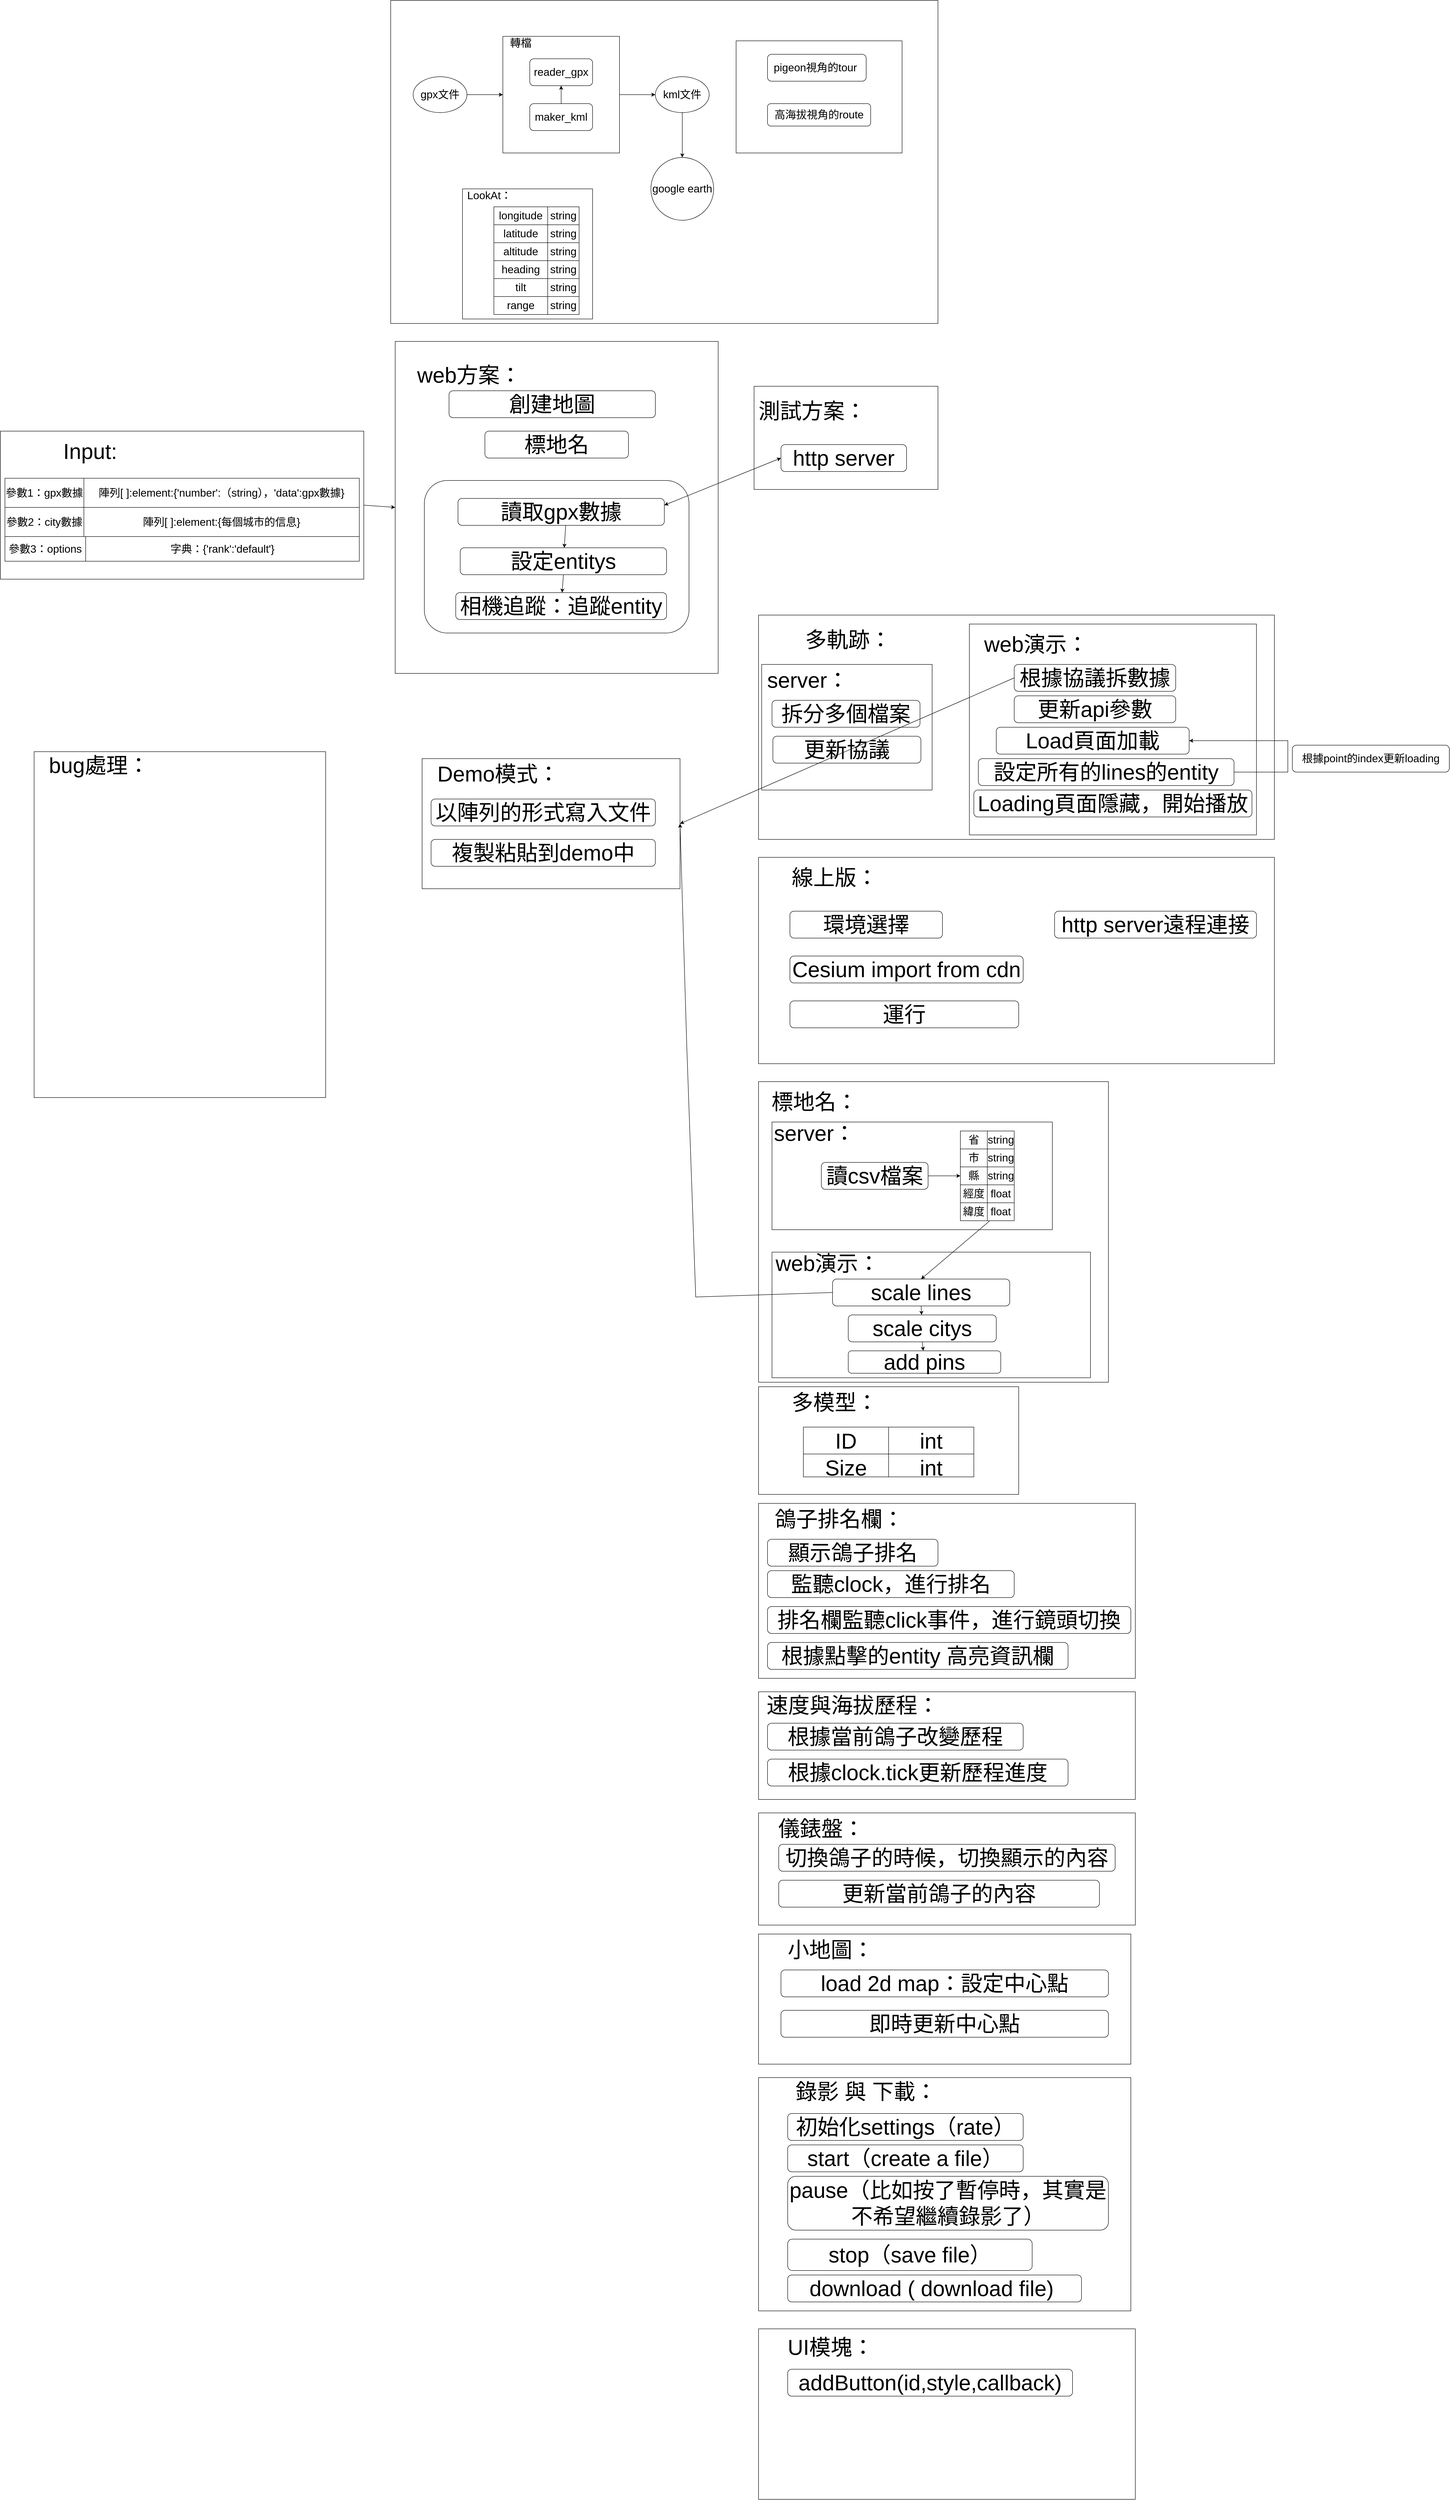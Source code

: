 <mxfile version="17.5.0" type="github">
  <diagram id="5e5Dk54hfpTxT54ZvgJR" name="Page-1">
    <mxGraphModel dx="3372" dy="784" grid="1" gridSize="10" guides="1" tooltips="1" connect="1" arrows="1" fold="1" page="1" pageScale="1" pageWidth="827" pageHeight="1169" math="0" shadow="0">
      <root>
        <mxCell id="0" />
        <mxCell id="1" parent="0" />
        <mxCell id="5kwSSXGkKQ55umxWisl1-4" value="" style="rounded=0;whiteSpace=wrap;html=1;fontSize=24;" parent="1" vertex="1">
          <mxGeometry x="820" y="2440" width="780" height="670" as="geometry" />
        </mxCell>
        <mxCell id="5kwSSXGkKQ55umxWisl1-30" value="" style="rounded=0;whiteSpace=wrap;html=1;fontSize=24;" parent="1" vertex="1">
          <mxGeometry x="850" y="2820" width="710" height="280" as="geometry" />
        </mxCell>
        <mxCell id="5kwSSXGkKQ55umxWisl1-29" value="" style="rounded=0;whiteSpace=wrap;html=1;fontSize=24;" parent="1" vertex="1">
          <mxGeometry x="850" y="2530" width="625" height="240" as="geometry" />
        </mxCell>
        <mxCell id="fZQ2lEONEzAM4XkmZjfn-27" value="" style="rounded=0;whiteSpace=wrap;html=1;fontSize=48;" parent="1" vertex="1">
          <mxGeometry x="820" y="1400" width="1150" height="500" as="geometry" />
        </mxCell>
        <mxCell id="fZQ2lEONEzAM4XkmZjfn-31" value="" style="rounded=0;whiteSpace=wrap;html=1;fontSize=48;" parent="1" vertex="1">
          <mxGeometry x="827" y="1510" width="380" height="280" as="geometry" />
        </mxCell>
        <mxCell id="fZQ2lEONEzAM4XkmZjfn-21" value="" style="rounded=0;whiteSpace=wrap;html=1;fontSize=48;" parent="1" vertex="1">
          <mxGeometry x="-870" y="990" width="810" height="330" as="geometry" />
        </mxCell>
        <mxCell id="fZQ2lEONEzAM4XkmZjfn-2" value="" style="rounded=0;whiteSpace=wrap;html=1;" parent="1" vertex="1">
          <mxGeometry x="10" y="790" width="720" height="740" as="geometry" />
        </mxCell>
        <mxCell id="fZQ2lEONEzAM4XkmZjfn-14" value="" style="rounded=1;whiteSpace=wrap;html=1;fontSize=48;" parent="1" vertex="1">
          <mxGeometry x="75" y="1100" width="590" height="340" as="geometry" />
        </mxCell>
        <mxCell id="fZQ2lEONEzAM4XkmZjfn-1" value="" style="rounded=0;whiteSpace=wrap;html=1;" parent="1" vertex="1">
          <mxGeometry y="30" width="1220" height="720" as="geometry" />
        </mxCell>
        <mxCell id="ZuTiCQ5FA80Gp5bhVFO8-31" value="" style="whiteSpace=wrap;html=1;aspect=fixed;fontSize=24;" parent="1" vertex="1">
          <mxGeometry x="160" y="450" width="290" height="290" as="geometry" />
        </mxCell>
        <mxCell id="ZuTiCQ5FA80Gp5bhVFO8-1" value="&lt;font style=&quot;font-size: 24px&quot;&gt;gpx文件&lt;/font&gt;" style="ellipse;whiteSpace=wrap;html=1;" parent="1" vertex="1">
          <mxGeometry x="50" y="200" width="120" height="80" as="geometry" />
        </mxCell>
        <mxCell id="ZuTiCQ5FA80Gp5bhVFO8-2" value="" style="rounded=0;whiteSpace=wrap;html=1;fontSize=24;" parent="1" vertex="1">
          <mxGeometry x="250" y="110" width="260" height="260" as="geometry" />
        </mxCell>
        <mxCell id="ZuTiCQ5FA80Gp5bhVFO8-3" value="" style="endArrow=classic;html=1;rounded=0;fontSize=24;exitX=1;exitY=0.5;exitDx=0;exitDy=0;entryX=0;entryY=0.5;entryDx=0;entryDy=0;" parent="1" source="ZuTiCQ5FA80Gp5bhVFO8-1" target="ZuTiCQ5FA80Gp5bhVFO8-2" edge="1">
          <mxGeometry width="50" height="50" relative="1" as="geometry">
            <mxPoint x="390" y="360" as="sourcePoint" />
            <mxPoint x="440" y="310" as="targetPoint" />
          </mxGeometry>
        </mxCell>
        <mxCell id="ZuTiCQ5FA80Gp5bhVFO8-4" value="kml文件" style="ellipse;whiteSpace=wrap;html=1;fontSize=24;" parent="1" vertex="1">
          <mxGeometry x="590" y="200" width="120" height="80" as="geometry" />
        </mxCell>
        <mxCell id="ZuTiCQ5FA80Gp5bhVFO8-5" value="" style="endArrow=classic;html=1;rounded=0;fontSize=24;exitX=1;exitY=0.5;exitDx=0;exitDy=0;entryX=0;entryY=0.5;entryDx=0;entryDy=0;" parent="1" source="ZuTiCQ5FA80Gp5bhVFO8-2" target="ZuTiCQ5FA80Gp5bhVFO8-4" edge="1">
          <mxGeometry width="50" height="50" relative="1" as="geometry">
            <mxPoint x="390" y="390" as="sourcePoint" />
            <mxPoint x="440" y="340" as="targetPoint" />
          </mxGeometry>
        </mxCell>
        <mxCell id="ZuTiCQ5FA80Gp5bhVFO8-6" value="google earth" style="ellipse;whiteSpace=wrap;html=1;aspect=fixed;fontSize=24;" parent="1" vertex="1">
          <mxGeometry x="580" y="380" width="140" height="140" as="geometry" />
        </mxCell>
        <mxCell id="ZuTiCQ5FA80Gp5bhVFO8-7" value="" style="endArrow=classic;html=1;rounded=0;fontSize=24;exitX=0.5;exitY=1;exitDx=0;exitDy=0;" parent="1" source="ZuTiCQ5FA80Gp5bhVFO8-4" target="ZuTiCQ5FA80Gp5bhVFO8-6" edge="1">
          <mxGeometry width="50" height="50" relative="1" as="geometry">
            <mxPoint x="390" y="430" as="sourcePoint" />
            <mxPoint x="440" y="380" as="targetPoint" />
          </mxGeometry>
        </mxCell>
        <mxCell id="ZuTiCQ5FA80Gp5bhVFO8-8" value="轉檔" style="text;html=1;strokeColor=none;fillColor=none;align=center;verticalAlign=middle;whiteSpace=wrap;rounded=0;fontSize=24;" parent="1" vertex="1">
          <mxGeometry x="260" y="110" width="60" height="30" as="geometry" />
        </mxCell>
        <mxCell id="ZuTiCQ5FA80Gp5bhVFO8-9" value="reader_gpx" style="rounded=1;whiteSpace=wrap;html=1;fontSize=24;" parent="1" vertex="1">
          <mxGeometry x="310" y="160" width="140" height="60" as="geometry" />
        </mxCell>
        <mxCell id="ZuTiCQ5FA80Gp5bhVFO8-33" value="" style="edgeStyle=orthogonalEdgeStyle;rounded=0;orthogonalLoop=1;jettySize=auto;html=1;fontSize=24;" parent="1" source="ZuTiCQ5FA80Gp5bhVFO8-10" target="ZuTiCQ5FA80Gp5bhVFO8-9" edge="1">
          <mxGeometry relative="1" as="geometry" />
        </mxCell>
        <mxCell id="ZuTiCQ5FA80Gp5bhVFO8-10" value="maker_kml" style="rounded=1;whiteSpace=wrap;html=1;fontSize=24;" parent="1" vertex="1">
          <mxGeometry x="310" y="260" width="140" height="60" as="geometry" />
        </mxCell>
        <mxCell id="ZuTiCQ5FA80Gp5bhVFO8-11" value="" style="shape=table;startSize=0;container=1;collapsible=0;childLayout=tableLayout;fontSize=24;" parent="1" vertex="1">
          <mxGeometry x="230" y="490" width="190" height="240" as="geometry" />
        </mxCell>
        <mxCell id="ZuTiCQ5FA80Gp5bhVFO8-12" value="" style="shape=tableRow;horizontal=0;startSize=0;swimlaneHead=0;swimlaneBody=0;top=0;left=0;bottom=0;right=0;collapsible=0;dropTarget=0;fillColor=none;points=[[0,0.5],[1,0.5]];portConstraint=eastwest;fontSize=24;" parent="ZuTiCQ5FA80Gp5bhVFO8-11" vertex="1">
          <mxGeometry width="190" height="40" as="geometry" />
        </mxCell>
        <mxCell id="ZuTiCQ5FA80Gp5bhVFO8-13" value="longitude" style="shape=partialRectangle;html=1;whiteSpace=wrap;connectable=0;overflow=hidden;fillColor=none;top=0;left=0;bottom=0;right=0;pointerEvents=1;fontSize=24;" parent="ZuTiCQ5FA80Gp5bhVFO8-12" vertex="1">
          <mxGeometry width="120" height="40" as="geometry">
            <mxRectangle width="120" height="40" as="alternateBounds" />
          </mxGeometry>
        </mxCell>
        <mxCell id="ZuTiCQ5FA80Gp5bhVFO8-14" value="string" style="shape=partialRectangle;html=1;whiteSpace=wrap;connectable=0;overflow=hidden;fillColor=none;top=0;left=0;bottom=0;right=0;pointerEvents=1;fontSize=24;" parent="ZuTiCQ5FA80Gp5bhVFO8-12" vertex="1">
          <mxGeometry x="120" width="70" height="40" as="geometry">
            <mxRectangle width="70" height="40" as="alternateBounds" />
          </mxGeometry>
        </mxCell>
        <mxCell id="ZuTiCQ5FA80Gp5bhVFO8-15" value="" style="shape=tableRow;horizontal=0;startSize=0;swimlaneHead=0;swimlaneBody=0;top=0;left=0;bottom=0;right=0;collapsible=0;dropTarget=0;fillColor=none;points=[[0,0.5],[1,0.5]];portConstraint=eastwest;fontSize=24;" parent="ZuTiCQ5FA80Gp5bhVFO8-11" vertex="1">
          <mxGeometry y="40" width="190" height="40" as="geometry" />
        </mxCell>
        <mxCell id="ZuTiCQ5FA80Gp5bhVFO8-16" value="latitude" style="shape=partialRectangle;html=1;whiteSpace=wrap;connectable=0;overflow=hidden;fillColor=none;top=0;left=0;bottom=0;right=0;pointerEvents=1;fontSize=24;" parent="ZuTiCQ5FA80Gp5bhVFO8-15" vertex="1">
          <mxGeometry width="120" height="40" as="geometry">
            <mxRectangle width="120" height="40" as="alternateBounds" />
          </mxGeometry>
        </mxCell>
        <mxCell id="ZuTiCQ5FA80Gp5bhVFO8-17" value="string" style="shape=partialRectangle;html=1;whiteSpace=wrap;connectable=0;overflow=hidden;fillColor=none;top=0;left=0;bottom=0;right=0;pointerEvents=1;fontSize=24;" parent="ZuTiCQ5FA80Gp5bhVFO8-15" vertex="1">
          <mxGeometry x="120" width="70" height="40" as="geometry">
            <mxRectangle width="70" height="40" as="alternateBounds" />
          </mxGeometry>
        </mxCell>
        <mxCell id="ZuTiCQ5FA80Gp5bhVFO8-18" value="" style="shape=tableRow;horizontal=0;startSize=0;swimlaneHead=0;swimlaneBody=0;top=0;left=0;bottom=0;right=0;collapsible=0;dropTarget=0;fillColor=none;points=[[0,0.5],[1,0.5]];portConstraint=eastwest;fontSize=24;" parent="ZuTiCQ5FA80Gp5bhVFO8-11" vertex="1">
          <mxGeometry y="80" width="190" height="40" as="geometry" />
        </mxCell>
        <mxCell id="ZuTiCQ5FA80Gp5bhVFO8-19" value="altitude" style="shape=partialRectangle;html=1;whiteSpace=wrap;connectable=0;overflow=hidden;fillColor=none;top=0;left=0;bottom=0;right=0;pointerEvents=1;fontSize=24;" parent="ZuTiCQ5FA80Gp5bhVFO8-18" vertex="1">
          <mxGeometry width="120" height="40" as="geometry">
            <mxRectangle width="120" height="40" as="alternateBounds" />
          </mxGeometry>
        </mxCell>
        <mxCell id="ZuTiCQ5FA80Gp5bhVFO8-20" value="string" style="shape=partialRectangle;html=1;whiteSpace=wrap;connectable=0;overflow=hidden;fillColor=none;top=0;left=0;bottom=0;right=0;pointerEvents=1;fontSize=24;" parent="ZuTiCQ5FA80Gp5bhVFO8-18" vertex="1">
          <mxGeometry x="120" width="70" height="40" as="geometry">
            <mxRectangle width="70" height="40" as="alternateBounds" />
          </mxGeometry>
        </mxCell>
        <mxCell id="ZuTiCQ5FA80Gp5bhVFO8-21" value="" style="shape=tableRow;horizontal=0;startSize=0;swimlaneHead=0;swimlaneBody=0;top=0;left=0;bottom=0;right=0;collapsible=0;dropTarget=0;fillColor=none;points=[[0,0.5],[1,0.5]];portConstraint=eastwest;fontSize=24;" parent="ZuTiCQ5FA80Gp5bhVFO8-11" vertex="1">
          <mxGeometry y="120" width="190" height="40" as="geometry" />
        </mxCell>
        <mxCell id="ZuTiCQ5FA80Gp5bhVFO8-22" value="heading" style="shape=partialRectangle;html=1;whiteSpace=wrap;connectable=0;overflow=hidden;fillColor=none;top=0;left=0;bottom=0;right=0;pointerEvents=1;fontSize=24;" parent="ZuTiCQ5FA80Gp5bhVFO8-21" vertex="1">
          <mxGeometry width="120" height="40" as="geometry">
            <mxRectangle width="120" height="40" as="alternateBounds" />
          </mxGeometry>
        </mxCell>
        <mxCell id="ZuTiCQ5FA80Gp5bhVFO8-23" value="string" style="shape=partialRectangle;html=1;whiteSpace=wrap;connectable=0;overflow=hidden;fillColor=none;top=0;left=0;bottom=0;right=0;pointerEvents=1;fontSize=24;" parent="ZuTiCQ5FA80Gp5bhVFO8-21" vertex="1">
          <mxGeometry x="120" width="70" height="40" as="geometry">
            <mxRectangle width="70" height="40" as="alternateBounds" />
          </mxGeometry>
        </mxCell>
        <mxCell id="ZuTiCQ5FA80Gp5bhVFO8-24" value="" style="shape=tableRow;horizontal=0;startSize=0;swimlaneHead=0;swimlaneBody=0;top=0;left=0;bottom=0;right=0;collapsible=0;dropTarget=0;fillColor=none;points=[[0,0.5],[1,0.5]];portConstraint=eastwest;fontSize=24;" parent="ZuTiCQ5FA80Gp5bhVFO8-11" vertex="1">
          <mxGeometry y="160" width="190" height="40" as="geometry" />
        </mxCell>
        <mxCell id="ZuTiCQ5FA80Gp5bhVFO8-25" value="tilt" style="shape=partialRectangle;html=1;whiteSpace=wrap;connectable=0;overflow=hidden;fillColor=none;top=0;left=0;bottom=0;right=0;pointerEvents=1;fontSize=24;" parent="ZuTiCQ5FA80Gp5bhVFO8-24" vertex="1">
          <mxGeometry width="120" height="40" as="geometry">
            <mxRectangle width="120" height="40" as="alternateBounds" />
          </mxGeometry>
        </mxCell>
        <mxCell id="ZuTiCQ5FA80Gp5bhVFO8-26" value="string" style="shape=partialRectangle;html=1;whiteSpace=wrap;connectable=0;overflow=hidden;fillColor=none;top=0;left=0;bottom=0;right=0;pointerEvents=1;fontSize=24;" parent="ZuTiCQ5FA80Gp5bhVFO8-24" vertex="1">
          <mxGeometry x="120" width="70" height="40" as="geometry">
            <mxRectangle width="70" height="40" as="alternateBounds" />
          </mxGeometry>
        </mxCell>
        <mxCell id="ZuTiCQ5FA80Gp5bhVFO8-27" value="" style="shape=tableRow;horizontal=0;startSize=0;swimlaneHead=0;swimlaneBody=0;top=0;left=0;bottom=0;right=0;collapsible=0;dropTarget=0;fillColor=none;points=[[0,0.5],[1,0.5]];portConstraint=eastwest;fontSize=24;" parent="ZuTiCQ5FA80Gp5bhVFO8-11" vertex="1">
          <mxGeometry y="200" width="190" height="40" as="geometry" />
        </mxCell>
        <mxCell id="ZuTiCQ5FA80Gp5bhVFO8-28" value="range" style="shape=partialRectangle;html=1;whiteSpace=wrap;connectable=0;overflow=hidden;fillColor=none;top=0;left=0;bottom=0;right=0;pointerEvents=1;fontSize=24;" parent="ZuTiCQ5FA80Gp5bhVFO8-27" vertex="1">
          <mxGeometry width="120" height="40" as="geometry">
            <mxRectangle width="120" height="40" as="alternateBounds" />
          </mxGeometry>
        </mxCell>
        <mxCell id="ZuTiCQ5FA80Gp5bhVFO8-29" value="string" style="shape=partialRectangle;html=1;whiteSpace=wrap;connectable=0;overflow=hidden;fillColor=none;top=0;left=0;bottom=0;right=0;pointerEvents=1;fontSize=24;" parent="ZuTiCQ5FA80Gp5bhVFO8-27" vertex="1">
          <mxGeometry x="120" width="70" height="40" as="geometry">
            <mxRectangle width="70" height="40" as="alternateBounds" />
          </mxGeometry>
        </mxCell>
        <mxCell id="ZuTiCQ5FA80Gp5bhVFO8-32" value="LookAt：" style="text;html=1;strokeColor=none;fillColor=none;align=center;verticalAlign=middle;whiteSpace=wrap;rounded=0;fontSize=24;" parent="1" vertex="1">
          <mxGeometry x="190" y="450" width="60" height="30" as="geometry" />
        </mxCell>
        <mxCell id="ZuTiCQ5FA80Gp5bhVFO8-34" value="" style="rounded=0;whiteSpace=wrap;html=1;fontSize=24;" parent="1" vertex="1">
          <mxGeometry x="770" y="120" width="370" height="250" as="geometry" />
        </mxCell>
        <mxCell id="ZuTiCQ5FA80Gp5bhVFO8-35" value="pigeon視角的tour&amp;nbsp;" style="rounded=1;whiteSpace=wrap;html=1;fontSize=24;" parent="1" vertex="1">
          <mxGeometry x="840" y="150" width="220" height="60" as="geometry" />
        </mxCell>
        <mxCell id="ZuTiCQ5FA80Gp5bhVFO8-36" value="高海拔視角的route" style="rounded=1;whiteSpace=wrap;html=1;fontSize=24;" parent="1" vertex="1">
          <mxGeometry x="840" y="260" width="230" height="50" as="geometry" />
        </mxCell>
        <mxCell id="fZQ2lEONEzAM4XkmZjfn-3" value="&lt;font style=&quot;font-size: 48px&quot;&gt;web方案：&lt;br&gt;&lt;/font&gt;" style="text;html=1;strokeColor=none;fillColor=none;align=center;verticalAlign=middle;whiteSpace=wrap;rounded=0;" parent="1" vertex="1">
          <mxGeometry x="50" y="850" width="250" height="30" as="geometry" />
        </mxCell>
        <mxCell id="fZQ2lEONEzAM4XkmZjfn-4" value="創建地圖" style="rounded=1;whiteSpace=wrap;html=1;fontSize=48;" parent="1" vertex="1">
          <mxGeometry x="130" y="900" width="460" height="60" as="geometry" />
        </mxCell>
        <mxCell id="fZQ2lEONEzAM4XkmZjfn-5" value="讀取gpx數據" style="rounded=1;whiteSpace=wrap;html=1;fontSize=48;" parent="1" vertex="1">
          <mxGeometry x="150" y="1140" width="460" height="60" as="geometry" />
        </mxCell>
        <mxCell id="fZQ2lEONEzAM4XkmZjfn-6" value="設定entitys" style="rounded=1;whiteSpace=wrap;html=1;fontSize=48;" parent="1" vertex="1">
          <mxGeometry x="155" y="1250" width="460" height="60" as="geometry" />
        </mxCell>
        <mxCell id="fZQ2lEONEzAM4XkmZjfn-8" value="相機追蹤：追蹤entity" style="rounded=1;whiteSpace=wrap;html=1;fontSize=48;" parent="1" vertex="1">
          <mxGeometry x="145" y="1350" width="470" height="60" as="geometry" />
        </mxCell>
        <mxCell id="fZQ2lEONEzAM4XkmZjfn-10" value="" style="endArrow=classic;html=1;rounded=0;fontSize=48;exitX=0.522;exitY=1;exitDx=0;exitDy=0;exitPerimeter=0;" parent="1" source="fZQ2lEONEzAM4XkmZjfn-5" target="fZQ2lEONEzAM4XkmZjfn-6" edge="1">
          <mxGeometry width="50" height="50" relative="1" as="geometry">
            <mxPoint x="880" y="1160" as="sourcePoint" />
            <mxPoint x="930" y="1110" as="targetPoint" />
          </mxGeometry>
        </mxCell>
        <mxCell id="fZQ2lEONEzAM4XkmZjfn-11" value="" style="endArrow=classic;html=1;rounded=0;fontSize=48;exitX=0.5;exitY=1;exitDx=0;exitDy=0;" parent="1" source="fZQ2lEONEzAM4XkmZjfn-6" target="fZQ2lEONEzAM4XkmZjfn-8" edge="1">
          <mxGeometry width="50" height="50" relative="1" as="geometry">
            <mxPoint x="880" y="1160" as="sourcePoint" />
            <mxPoint x="930" y="1110" as="targetPoint" />
          </mxGeometry>
        </mxCell>
        <mxCell id="fZQ2lEONEzAM4XkmZjfn-15" value="" style="rounded=0;whiteSpace=wrap;html=1;fontSize=48;" parent="1" vertex="1">
          <mxGeometry x="810" y="890" width="410" height="230" as="geometry" />
        </mxCell>
        <mxCell id="fZQ2lEONEzAM4XkmZjfn-16" value="測試方案：" style="text;html=1;strokeColor=none;fillColor=none;align=center;verticalAlign=middle;whiteSpace=wrap;rounded=0;fontSize=48;" parent="1" vertex="1">
          <mxGeometry x="810" y="930" width="260" height="30" as="geometry" />
        </mxCell>
        <mxCell id="fZQ2lEONEzAM4XkmZjfn-17" value="http server" style="rounded=1;whiteSpace=wrap;html=1;fontSize=48;" parent="1" vertex="1">
          <mxGeometry x="870" y="1020" width="280" height="60" as="geometry" />
        </mxCell>
        <mxCell id="fZQ2lEONEzAM4XkmZjfn-19" value="" style="endArrow=classic;startArrow=classic;html=1;rounded=0;fontSize=48;exitX=1;exitY=0.25;exitDx=0;exitDy=0;entryX=0;entryY=0.5;entryDx=0;entryDy=0;" parent="1" source="fZQ2lEONEzAM4XkmZjfn-5" target="fZQ2lEONEzAM4XkmZjfn-17" edge="1">
          <mxGeometry width="50" height="50" relative="1" as="geometry">
            <mxPoint x="880" y="1130" as="sourcePoint" />
            <mxPoint x="930" y="1080" as="targetPoint" />
          </mxGeometry>
        </mxCell>
        <mxCell id="fZQ2lEONEzAM4XkmZjfn-22" value="Input:" style="text;html=1;strokeColor=none;fillColor=none;align=center;verticalAlign=middle;whiteSpace=wrap;rounded=0;fontSize=48;" parent="1" vertex="1">
          <mxGeometry x="-780" y="1020" width="220" height="30" as="geometry" />
        </mxCell>
        <mxCell id="fZQ2lEONEzAM4XkmZjfn-25" value="" style="endArrow=classic;html=1;rounded=0;fontSize=48;exitX=1;exitY=0.5;exitDx=0;exitDy=0;" parent="1" source="fZQ2lEONEzAM4XkmZjfn-21" edge="1">
          <mxGeometry width="50" height="50" relative="1" as="geometry">
            <mxPoint x="210" y="1220" as="sourcePoint" />
            <mxPoint x="10" y="1160" as="targetPoint" />
          </mxGeometry>
        </mxCell>
        <mxCell id="fZQ2lEONEzAM4XkmZjfn-28" value="多軌跡：" style="text;html=1;strokeColor=none;fillColor=none;align=center;verticalAlign=middle;whiteSpace=wrap;rounded=0;fontSize=48;" parent="1" vertex="1">
          <mxGeometry x="820" y="1440" width="400" height="30" as="geometry" />
        </mxCell>
        <mxCell id="fZQ2lEONEzAM4XkmZjfn-29" value="拆分多個檔案" style="rounded=1;whiteSpace=wrap;html=1;fontSize=48;" parent="1" vertex="1">
          <mxGeometry x="850" y="1590" width="330" height="60" as="geometry" />
        </mxCell>
        <mxCell id="fZQ2lEONEzAM4XkmZjfn-30" value="更新協議" style="rounded=1;whiteSpace=wrap;html=1;fontSize=48;" parent="1" vertex="1">
          <mxGeometry x="852" y="1670" width="330" height="60" as="geometry" />
        </mxCell>
        <mxCell id="fZQ2lEONEzAM4XkmZjfn-32" value="server：" style="text;html=1;strokeColor=none;fillColor=none;align=center;verticalAlign=middle;whiteSpace=wrap;rounded=0;fontSize=48;" parent="1" vertex="1">
          <mxGeometry x="900" y="1530" width="60" height="30" as="geometry" />
        </mxCell>
        <mxCell id="fZQ2lEONEzAM4XkmZjfn-34" value="" style="rounded=0;whiteSpace=wrap;html=1;fontSize=48;" parent="1" vertex="1">
          <mxGeometry x="1290" y="1420" width="640" height="470" as="geometry" />
        </mxCell>
        <mxCell id="fZQ2lEONEzAM4XkmZjfn-35" value="web演示：" style="text;html=1;strokeColor=none;fillColor=none;align=center;verticalAlign=middle;whiteSpace=wrap;rounded=0;fontSize=48;" parent="1" vertex="1">
          <mxGeometry x="1310" y="1450" width="258" height="30" as="geometry" />
        </mxCell>
        <mxCell id="fZQ2lEONEzAM4XkmZjfn-36" value="根據協議拆數據" style="rounded=1;whiteSpace=wrap;html=1;fontSize=48;" parent="1" vertex="1">
          <mxGeometry x="1390" y="1510" width="360" height="60" as="geometry" />
        </mxCell>
        <mxCell id="fZQ2lEONEzAM4XkmZjfn-37" value="更新api參數" style="rounded=1;whiteSpace=wrap;html=1;fontSize=48;" parent="1" vertex="1">
          <mxGeometry x="1390" y="1580" width="360" height="60" as="geometry" />
        </mxCell>
        <mxCell id="fZQ2lEONEzAM4XkmZjfn-38" value="設定所有的lines的entity" style="rounded=1;whiteSpace=wrap;html=1;fontSize=48;" parent="1" vertex="1">
          <mxGeometry x="1310" y="1720" width="570" height="60" as="geometry" />
        </mxCell>
        <mxCell id="nJW-BKpJeD6YfGiRTm9k-1" value="" style="rounded=0;whiteSpace=wrap;html=1;" parent="1" vertex="1">
          <mxGeometry x="820" y="1940" width="1150" height="460" as="geometry" />
        </mxCell>
        <mxCell id="nJW-BKpJeD6YfGiRTm9k-2" value="&lt;font style=&quot;font-size: 48px&quot;&gt;線上版：&lt;/font&gt;" style="text;html=1;strokeColor=none;fillColor=none;align=center;verticalAlign=middle;whiteSpace=wrap;rounded=0;" parent="1" vertex="1">
          <mxGeometry x="830" y="1970" width="320" height="30" as="geometry" />
        </mxCell>
        <mxCell id="nJW-BKpJeD6YfGiRTm9k-3" value="環境選擇" style="rounded=1;whiteSpace=wrap;html=1;fontSize=48;" parent="1" vertex="1">
          <mxGeometry x="890" y="2060" width="340" height="60" as="geometry" />
        </mxCell>
        <mxCell id="nJW-BKpJeD6YfGiRTm9k-4" value="Cesium import from cdn" style="rounded=1;whiteSpace=wrap;html=1;fontSize=48;" parent="1" vertex="1">
          <mxGeometry x="890" y="2160" width="520" height="60" as="geometry" />
        </mxCell>
        <mxCell id="nJW-BKpJeD6YfGiRTm9k-5" value="運行" style="rounded=1;whiteSpace=wrap;html=1;fontSize=48;" parent="1" vertex="1">
          <mxGeometry x="890" y="2260" width="510" height="60" as="geometry" />
        </mxCell>
        <mxCell id="nJW-BKpJeD6YfGiRTm9k-6" value="http server遠程連接" style="rounded=1;whiteSpace=wrap;html=1;fontSize=48;" parent="1" vertex="1">
          <mxGeometry x="1480" y="2060" width="450" height="60" as="geometry" />
        </mxCell>
        <mxCell id="OSK-zd3BShI2udXReCRL-3" value="&lt;font style=&quot;font-size: 48px&quot;&gt;Load頁面加載&lt;/font&gt;" style="rounded=1;whiteSpace=wrap;html=1;fontSize=14;" parent="1" vertex="1">
          <mxGeometry x="1350" y="1650" width="430" height="60" as="geometry" />
        </mxCell>
        <mxCell id="OSK-zd3BShI2udXReCRL-4" value="&lt;font style=&quot;font-size: 48px&quot;&gt;Loading頁面隱藏，開始播放&lt;/font&gt;" style="rounded=1;whiteSpace=wrap;html=1;fontSize=14;" parent="1" vertex="1">
          <mxGeometry x="1300" y="1790" width="620" height="60" as="geometry" />
        </mxCell>
        <mxCell id="5kwSSXGkKQ55umxWisl1-2" value="&lt;font style=&quot;font-size: 24px&quot;&gt;根據point的index更新loading&lt;/font&gt;" style="rounded=1;whiteSpace=wrap;html=1;" parent="1" vertex="1">
          <mxGeometry x="2010" y="1690" width="350" height="60" as="geometry" />
        </mxCell>
        <mxCell id="5kwSSXGkKQ55umxWisl1-3" value="" style="endArrow=classic;html=1;rounded=0;fontSize=24;exitX=1;exitY=0.5;exitDx=0;exitDy=0;entryX=1;entryY=0.5;entryDx=0;entryDy=0;" parent="1" source="fZQ2lEONEzAM4XkmZjfn-38" target="OSK-zd3BShI2udXReCRL-3" edge="1">
          <mxGeometry width="50" height="50" relative="1" as="geometry">
            <mxPoint x="1920" y="1670" as="sourcePoint" />
            <mxPoint x="1970" y="1620" as="targetPoint" />
            <Array as="points">
              <mxPoint x="2000" y="1750" />
              <mxPoint x="2000" y="1680" />
            </Array>
          </mxGeometry>
        </mxCell>
        <mxCell id="5kwSSXGkKQ55umxWisl1-5" value="&lt;font style=&quot;font-size: 48px&quot;&gt;標地名：&lt;/font&gt;" style="text;html=1;strokeColor=none;fillColor=none;align=center;verticalAlign=middle;whiteSpace=wrap;rounded=0;fontSize=24;" parent="1" vertex="1">
          <mxGeometry x="830" y="2470" width="230" height="30" as="geometry" />
        </mxCell>
        <mxCell id="5kwSSXGkKQ55umxWisl1-6" value="&lt;font style=&quot;font-size: 48px&quot;&gt;讀csv檔案&lt;/font&gt;" style="rounded=1;whiteSpace=wrap;html=1;fontSize=24;" parent="1" vertex="1">
          <mxGeometry x="960" y="2620" width="238" height="60" as="geometry" />
        </mxCell>
        <mxCell id="5kwSSXGkKQ55umxWisl1-7" value="&lt;span style=&quot;font-size: 48px&quot;&gt;scale citys&lt;/span&gt;" style="rounded=1;whiteSpace=wrap;html=1;fontSize=24;" parent="1" vertex="1">
          <mxGeometry x="1020" y="2960" width="330" height="60" as="geometry" />
        </mxCell>
        <mxCell id="5kwSSXGkKQ55umxWisl1-8" value="" style="shape=table;startSize=0;container=1;collapsible=0;childLayout=tableLayout;fontSize=24;" parent="1" vertex="1">
          <mxGeometry x="1270" y="2550" width="120" height="200" as="geometry" />
        </mxCell>
        <mxCell id="5kwSSXGkKQ55umxWisl1-9" value="" style="shape=tableRow;horizontal=0;startSize=0;swimlaneHead=0;swimlaneBody=0;top=0;left=0;bottom=0;right=0;collapsible=0;dropTarget=0;fillColor=none;points=[[0,0.5],[1,0.5]];portConstraint=eastwest;fontSize=24;" parent="5kwSSXGkKQ55umxWisl1-8" vertex="1">
          <mxGeometry width="120" height="40" as="geometry" />
        </mxCell>
        <mxCell id="5kwSSXGkKQ55umxWisl1-10" value="省" style="shape=partialRectangle;html=1;whiteSpace=wrap;connectable=0;overflow=hidden;fillColor=none;top=0;left=0;bottom=0;right=0;pointerEvents=1;fontSize=24;" parent="5kwSSXGkKQ55umxWisl1-9" vertex="1">
          <mxGeometry width="60" height="40" as="geometry">
            <mxRectangle width="60" height="40" as="alternateBounds" />
          </mxGeometry>
        </mxCell>
        <mxCell id="5kwSSXGkKQ55umxWisl1-11" value="string" style="shape=partialRectangle;html=1;whiteSpace=wrap;connectable=0;overflow=hidden;fillColor=none;top=0;left=0;bottom=0;right=0;pointerEvents=1;fontSize=24;" parent="5kwSSXGkKQ55umxWisl1-9" vertex="1">
          <mxGeometry x="60" width="60" height="40" as="geometry">
            <mxRectangle width="60" height="40" as="alternateBounds" />
          </mxGeometry>
        </mxCell>
        <mxCell id="5kwSSXGkKQ55umxWisl1-12" value="" style="shape=tableRow;horizontal=0;startSize=0;swimlaneHead=0;swimlaneBody=0;top=0;left=0;bottom=0;right=0;collapsible=0;dropTarget=0;fillColor=none;points=[[0,0.5],[1,0.5]];portConstraint=eastwest;fontSize=24;" parent="5kwSSXGkKQ55umxWisl1-8" vertex="1">
          <mxGeometry y="40" width="120" height="40" as="geometry" />
        </mxCell>
        <mxCell id="5kwSSXGkKQ55umxWisl1-13" value="市" style="shape=partialRectangle;html=1;whiteSpace=wrap;connectable=0;overflow=hidden;fillColor=none;top=0;left=0;bottom=0;right=0;pointerEvents=1;fontSize=24;" parent="5kwSSXGkKQ55umxWisl1-12" vertex="1">
          <mxGeometry width="60" height="40" as="geometry">
            <mxRectangle width="60" height="40" as="alternateBounds" />
          </mxGeometry>
        </mxCell>
        <mxCell id="5kwSSXGkKQ55umxWisl1-14" value="string" style="shape=partialRectangle;html=1;whiteSpace=wrap;connectable=0;overflow=hidden;fillColor=none;top=0;left=0;bottom=0;right=0;pointerEvents=1;fontSize=24;" parent="5kwSSXGkKQ55umxWisl1-12" vertex="1">
          <mxGeometry x="60" width="60" height="40" as="geometry">
            <mxRectangle width="60" height="40" as="alternateBounds" />
          </mxGeometry>
        </mxCell>
        <mxCell id="5kwSSXGkKQ55umxWisl1-15" value="" style="shape=tableRow;horizontal=0;startSize=0;swimlaneHead=0;swimlaneBody=0;top=0;left=0;bottom=0;right=0;collapsible=0;dropTarget=0;fillColor=none;points=[[0,0.5],[1,0.5]];portConstraint=eastwest;fontSize=24;" parent="5kwSSXGkKQ55umxWisl1-8" vertex="1">
          <mxGeometry y="80" width="120" height="40" as="geometry" />
        </mxCell>
        <mxCell id="5kwSSXGkKQ55umxWisl1-16" value="縣" style="shape=partialRectangle;html=1;whiteSpace=wrap;connectable=0;overflow=hidden;fillColor=none;top=0;left=0;bottom=0;right=0;pointerEvents=1;fontSize=24;" parent="5kwSSXGkKQ55umxWisl1-15" vertex="1">
          <mxGeometry width="60" height="40" as="geometry">
            <mxRectangle width="60" height="40" as="alternateBounds" />
          </mxGeometry>
        </mxCell>
        <mxCell id="5kwSSXGkKQ55umxWisl1-17" value="string" style="shape=partialRectangle;html=1;whiteSpace=wrap;connectable=0;overflow=hidden;fillColor=none;top=0;left=0;bottom=0;right=0;pointerEvents=1;fontSize=24;" parent="5kwSSXGkKQ55umxWisl1-15" vertex="1">
          <mxGeometry x="60" width="60" height="40" as="geometry">
            <mxRectangle width="60" height="40" as="alternateBounds" />
          </mxGeometry>
        </mxCell>
        <mxCell id="5kwSSXGkKQ55umxWisl1-18" value="" style="shape=tableRow;horizontal=0;startSize=0;swimlaneHead=0;swimlaneBody=0;top=0;left=0;bottom=0;right=0;collapsible=0;dropTarget=0;fillColor=none;points=[[0,0.5],[1,0.5]];portConstraint=eastwest;fontSize=24;" parent="5kwSSXGkKQ55umxWisl1-8" vertex="1">
          <mxGeometry y="120" width="120" height="40" as="geometry" />
        </mxCell>
        <mxCell id="5kwSSXGkKQ55umxWisl1-19" value="經度" style="shape=partialRectangle;html=1;whiteSpace=wrap;connectable=0;overflow=hidden;fillColor=none;top=0;left=0;bottom=0;right=0;pointerEvents=1;fontSize=24;" parent="5kwSSXGkKQ55umxWisl1-18" vertex="1">
          <mxGeometry width="60" height="40" as="geometry">
            <mxRectangle width="60" height="40" as="alternateBounds" />
          </mxGeometry>
        </mxCell>
        <mxCell id="5kwSSXGkKQ55umxWisl1-20" value="float" style="shape=partialRectangle;html=1;whiteSpace=wrap;connectable=0;overflow=hidden;fillColor=none;top=0;left=0;bottom=0;right=0;pointerEvents=1;fontSize=24;" parent="5kwSSXGkKQ55umxWisl1-18" vertex="1">
          <mxGeometry x="60" width="60" height="40" as="geometry">
            <mxRectangle width="60" height="40" as="alternateBounds" />
          </mxGeometry>
        </mxCell>
        <mxCell id="5kwSSXGkKQ55umxWisl1-21" value="" style="shape=tableRow;horizontal=0;startSize=0;swimlaneHead=0;swimlaneBody=0;top=0;left=0;bottom=0;right=0;collapsible=0;dropTarget=0;fillColor=none;points=[[0,0.5],[1,0.5]];portConstraint=eastwest;fontSize=24;" parent="5kwSSXGkKQ55umxWisl1-8" vertex="1">
          <mxGeometry y="160" width="120" height="40" as="geometry" />
        </mxCell>
        <mxCell id="5kwSSXGkKQ55umxWisl1-22" value="緯度" style="shape=partialRectangle;html=1;whiteSpace=wrap;connectable=0;overflow=hidden;fillColor=none;top=0;left=0;bottom=0;right=0;pointerEvents=1;fontSize=24;" parent="5kwSSXGkKQ55umxWisl1-21" vertex="1">
          <mxGeometry width="60" height="40" as="geometry">
            <mxRectangle width="60" height="40" as="alternateBounds" />
          </mxGeometry>
        </mxCell>
        <mxCell id="5kwSSXGkKQ55umxWisl1-23" value="float" style="shape=partialRectangle;html=1;whiteSpace=wrap;connectable=0;overflow=hidden;fillColor=none;top=0;left=0;bottom=0;right=0;pointerEvents=1;fontSize=24;" parent="5kwSSXGkKQ55umxWisl1-21" vertex="1">
          <mxGeometry x="60" width="60" height="40" as="geometry">
            <mxRectangle width="60" height="40" as="alternateBounds" />
          </mxGeometry>
        </mxCell>
        <mxCell id="5kwSSXGkKQ55umxWisl1-24" value="" style="endArrow=classic;html=1;rounded=0;fontSize=24;exitX=1;exitY=0.5;exitDx=0;exitDy=0;entryX=0;entryY=0.5;entryDx=0;entryDy=0;" parent="1" source="5kwSSXGkKQ55umxWisl1-6" target="5kwSSXGkKQ55umxWisl1-15" edge="1">
          <mxGeometry width="50" height="50" relative="1" as="geometry">
            <mxPoint x="1270" y="2690" as="sourcePoint" />
            <mxPoint x="1320" y="2640" as="targetPoint" />
          </mxGeometry>
        </mxCell>
        <mxCell id="5kwSSXGkKQ55umxWisl1-26" value="&lt;span style=&quot;font-size: 48px&quot;&gt;scale lines&lt;/span&gt;" style="rounded=1;whiteSpace=wrap;html=1;fontSize=24;" parent="1" vertex="1">
          <mxGeometry x="985" y="2880" width="395" height="60" as="geometry" />
        </mxCell>
        <mxCell id="5kwSSXGkKQ55umxWisl1-27" value="" style="endArrow=classic;html=1;rounded=0;fontSize=24;exitX=0.538;exitY=1.025;exitDx=0;exitDy=0;exitPerimeter=0;entryX=0.5;entryY=0;entryDx=0;entryDy=0;" parent="1" source="5kwSSXGkKQ55umxWisl1-21" target="5kwSSXGkKQ55umxWisl1-26" edge="1">
          <mxGeometry width="50" height="50" relative="1" as="geometry">
            <mxPoint x="1270" y="2690" as="sourcePoint" />
            <mxPoint x="1320" y="2640" as="targetPoint" />
          </mxGeometry>
        </mxCell>
        <mxCell id="5kwSSXGkKQ55umxWisl1-28" value="" style="endArrow=classic;html=1;rounded=0;fontSize=24;exitX=0.5;exitY=1;exitDx=0;exitDy=0;" parent="1" source="5kwSSXGkKQ55umxWisl1-26" target="5kwSSXGkKQ55umxWisl1-7" edge="1">
          <mxGeometry width="50" height="50" relative="1" as="geometry">
            <mxPoint x="1270" y="2690" as="sourcePoint" />
            <mxPoint x="1320" y="2640" as="targetPoint" />
          </mxGeometry>
        </mxCell>
        <mxCell id="5kwSSXGkKQ55umxWisl1-31" value="&lt;font style=&quot;font-size: 48px&quot;&gt;server：&lt;/font&gt;" style="text;html=1;strokeColor=none;fillColor=none;align=center;verticalAlign=middle;whiteSpace=wrap;rounded=0;fontSize=24;" parent="1" vertex="1">
          <mxGeometry x="915" y="2540" width="60" height="30" as="geometry" />
        </mxCell>
        <mxCell id="5kwSSXGkKQ55umxWisl1-32" value="&lt;font style=&quot;font-size: 48px&quot;&gt;web演示：&lt;/font&gt;" style="text;html=1;strokeColor=none;fillColor=none;align=center;verticalAlign=middle;whiteSpace=wrap;rounded=0;fontSize=24;" parent="1" vertex="1">
          <mxGeometry x="840" y="2830" width="268" height="30" as="geometry" />
        </mxCell>
        <mxCell id="5kwSSXGkKQ55umxWisl1-33" value="&lt;span style=&quot;font-size: 48px&quot;&gt;標地名&lt;/span&gt;" style="rounded=1;whiteSpace=wrap;html=1;fontSize=24;" parent="1" vertex="1">
          <mxGeometry x="210" y="990" width="320" height="60" as="geometry" />
        </mxCell>
        <mxCell id="5kwSSXGkKQ55umxWisl1-35" value="" style="rounded=0;whiteSpace=wrap;html=1;fontSize=48;" parent="1" vertex="1">
          <mxGeometry x="70" y="1720" width="575" height="290" as="geometry" />
        </mxCell>
        <mxCell id="5kwSSXGkKQ55umxWisl1-36" value="Demo模式：" style="text;html=1;strokeColor=none;fillColor=none;align=center;verticalAlign=middle;whiteSpace=wrap;rounded=0;fontSize=48;" parent="1" vertex="1">
          <mxGeometry x="80" y="1739" width="320" height="30" as="geometry" />
        </mxCell>
        <mxCell id="5kwSSXGkKQ55umxWisl1-37" value="" style="endArrow=classic;html=1;rounded=0;fontSize=48;exitX=0;exitY=0.5;exitDx=0;exitDy=0;entryX=1;entryY=0.5;entryDx=0;entryDy=0;" parent="1" source="fZQ2lEONEzAM4XkmZjfn-36" target="5kwSSXGkKQ55umxWisl1-35" edge="1">
          <mxGeometry width="50" height="50" relative="1" as="geometry">
            <mxPoint x="850" y="1820" as="sourcePoint" />
            <mxPoint x="900" y="1770" as="targetPoint" />
          </mxGeometry>
        </mxCell>
        <mxCell id="5kwSSXGkKQ55umxWisl1-38" value="" style="endArrow=classic;html=1;rounded=0;fontSize=48;exitX=0;exitY=0.5;exitDx=0;exitDy=0;entryX=1;entryY=0.5;entryDx=0;entryDy=0;" parent="1" source="5kwSSXGkKQ55umxWisl1-26" target="5kwSSXGkKQ55umxWisl1-35" edge="1">
          <mxGeometry width="50" height="50" relative="1" as="geometry">
            <mxPoint x="690" y="2790" as="sourcePoint" />
            <mxPoint x="900" y="2040" as="targetPoint" />
            <Array as="points">
              <mxPoint x="680" y="2920" />
              <mxPoint x="660" y="2360" />
            </Array>
          </mxGeometry>
        </mxCell>
        <mxCell id="5kwSSXGkKQ55umxWisl1-40" value="以陣列的形式寫入文件" style="rounded=1;whiteSpace=wrap;html=1;fontSize=48;" parent="1" vertex="1">
          <mxGeometry x="90" y="1810" width="500" height="60" as="geometry" />
        </mxCell>
        <mxCell id="5kwSSXGkKQ55umxWisl1-41" value="複製粘貼到demo中" style="rounded=1;whiteSpace=wrap;html=1;fontSize=48;" parent="1" vertex="1">
          <mxGeometry x="90" y="1900" width="500" height="60" as="geometry" />
        </mxCell>
        <mxCell id="-jbshoF3tP8GYRyJiger-1" value="" style="rounded=0;whiteSpace=wrap;html=1;" parent="1" vertex="1">
          <mxGeometry x="820" y="3120" width="580" height="240" as="geometry" />
        </mxCell>
        <mxCell id="-jbshoF3tP8GYRyJiger-2" value="&lt;font style=&quot;font-size: 48px&quot;&gt;多模型：&lt;/font&gt;" style="text;html=1;strokeColor=none;fillColor=none;align=center;verticalAlign=middle;whiteSpace=wrap;rounded=0;" parent="1" vertex="1">
          <mxGeometry x="840" y="3140" width="300" height="30" as="geometry" />
        </mxCell>
        <mxCell id="-jbshoF3tP8GYRyJiger-3" value="" style="shape=table;startSize=0;container=1;collapsible=0;childLayout=tableLayout;fontSize=48;" parent="1" vertex="1">
          <mxGeometry x="920" y="3210" width="380" height="111" as="geometry" />
        </mxCell>
        <mxCell id="-jbshoF3tP8GYRyJiger-4" value="" style="shape=tableRow;horizontal=0;startSize=0;swimlaneHead=0;swimlaneBody=0;top=0;left=0;bottom=0;right=0;collapsible=0;dropTarget=0;fillColor=none;points=[[0,0.5],[1,0.5]];portConstraint=eastwest;fontSize=48;" parent="-jbshoF3tP8GYRyJiger-3" vertex="1">
          <mxGeometry width="380" height="60" as="geometry" />
        </mxCell>
        <mxCell id="-jbshoF3tP8GYRyJiger-5" value="ID" style="shape=partialRectangle;html=1;whiteSpace=wrap;connectable=0;overflow=hidden;fillColor=none;top=0;left=0;bottom=0;right=0;pointerEvents=1;fontSize=48;" parent="-jbshoF3tP8GYRyJiger-4" vertex="1">
          <mxGeometry width="190" height="60" as="geometry">
            <mxRectangle width="190" height="60" as="alternateBounds" />
          </mxGeometry>
        </mxCell>
        <mxCell id="-jbshoF3tP8GYRyJiger-6" value="int" style="shape=partialRectangle;html=1;whiteSpace=wrap;connectable=0;overflow=hidden;fillColor=none;top=0;left=0;bottom=0;right=0;pointerEvents=1;fontSize=48;" parent="-jbshoF3tP8GYRyJiger-4" vertex="1">
          <mxGeometry x="190" width="190" height="60" as="geometry">
            <mxRectangle width="190" height="60" as="alternateBounds" />
          </mxGeometry>
        </mxCell>
        <mxCell id="-jbshoF3tP8GYRyJiger-7" value="" style="shape=tableRow;horizontal=0;startSize=0;swimlaneHead=0;swimlaneBody=0;top=0;left=0;bottom=0;right=0;collapsible=0;dropTarget=0;fillColor=none;points=[[0,0.5],[1,0.5]];portConstraint=eastwest;fontSize=48;" parent="-jbshoF3tP8GYRyJiger-3" vertex="1">
          <mxGeometry y="60" width="380" height="51" as="geometry" />
        </mxCell>
        <mxCell id="-jbshoF3tP8GYRyJiger-8" value="Size" style="shape=partialRectangle;html=1;whiteSpace=wrap;connectable=0;overflow=hidden;fillColor=none;top=0;left=0;bottom=0;right=0;pointerEvents=1;fontSize=48;" parent="-jbshoF3tP8GYRyJiger-7" vertex="1">
          <mxGeometry width="190" height="51" as="geometry">
            <mxRectangle width="190" height="51" as="alternateBounds" />
          </mxGeometry>
        </mxCell>
        <mxCell id="-jbshoF3tP8GYRyJiger-9" value="int" style="shape=partialRectangle;html=1;whiteSpace=wrap;connectable=0;overflow=hidden;fillColor=none;top=0;left=0;bottom=0;right=0;pointerEvents=1;fontSize=48;" parent="-jbshoF3tP8GYRyJiger-7" vertex="1">
          <mxGeometry x="190" width="190" height="51" as="geometry">
            <mxRectangle width="190" height="51" as="alternateBounds" />
          </mxGeometry>
        </mxCell>
        <mxCell id="-jbshoF3tP8GYRyJiger-10" value="add pins" style="rounded=1;whiteSpace=wrap;html=1;fontSize=48;" parent="1" vertex="1">
          <mxGeometry x="1020" y="3040" width="340" height="50" as="geometry" />
        </mxCell>
        <mxCell id="-jbshoF3tP8GYRyJiger-11" value="" style="endArrow=classic;html=1;rounded=0;fontSize=48;exitX=0.5;exitY=1;exitDx=0;exitDy=0;" parent="1" source="5kwSSXGkKQ55umxWisl1-7" target="-jbshoF3tP8GYRyJiger-10" edge="1">
          <mxGeometry width="50" height="50" relative="1" as="geometry">
            <mxPoint x="1450" y="2970" as="sourcePoint" />
            <mxPoint x="1500" y="2920" as="targetPoint" />
          </mxGeometry>
        </mxCell>
        <mxCell id="-jbshoF3tP8GYRyJiger-15" value="" style="rounded=0;whiteSpace=wrap;html=1;fontSize=48;" parent="1" vertex="1">
          <mxGeometry x="820" y="3380" width="840" height="390" as="geometry" />
        </mxCell>
        <mxCell id="-jbshoF3tP8GYRyJiger-16" value="鴿子排名欄：" style="text;html=1;strokeColor=none;fillColor=none;align=center;verticalAlign=middle;whiteSpace=wrap;rounded=0;fontSize=48;" parent="1" vertex="1">
          <mxGeometry x="820" y="3400" width="360" height="30" as="geometry" />
        </mxCell>
        <mxCell id="-jbshoF3tP8GYRyJiger-17" value="顯示鴿子排名" style="rounded=1;whiteSpace=wrap;html=1;fontSize=48;" parent="1" vertex="1">
          <mxGeometry x="840" y="3460" width="380" height="60" as="geometry" />
        </mxCell>
        <mxCell id="-jbshoF3tP8GYRyJiger-18" value="排名欄監聽click事件，進行鏡頭切換" style="rounded=1;whiteSpace=wrap;html=1;fontSize=48;" parent="1" vertex="1">
          <mxGeometry x="840" y="3610" width="810" height="60" as="geometry" />
        </mxCell>
        <mxCell id="-jbshoF3tP8GYRyJiger-19" value="根據點擊的entity 高亮資訊欄" style="rounded=1;whiteSpace=wrap;html=1;fontSize=48;" parent="1" vertex="1">
          <mxGeometry x="840" y="3690" width="670" height="60" as="geometry" />
        </mxCell>
        <mxCell id="xeIZ-KCZ9GsbT-0_mNUh-1" value="&lt;font style=&quot;font-size: 48px&quot;&gt;監聽clock，進行排名&lt;/font&gt;" style="rounded=1;whiteSpace=wrap;html=1;" parent="1" vertex="1">
          <mxGeometry x="840" y="3530" width="550" height="60" as="geometry" />
        </mxCell>
        <mxCell id="TErTcD6L-4NZ9a1HVJng-1" value="" style="rounded=0;whiteSpace=wrap;html=1;" parent="1" vertex="1">
          <mxGeometry x="-795" y="1704.5" width="650" height="771" as="geometry" />
        </mxCell>
        <mxCell id="TErTcD6L-4NZ9a1HVJng-2" value="&lt;font style=&quot;font-size: 48px&quot;&gt;bug處理：&lt;/font&gt;" style="text;html=1;strokeColor=none;fillColor=none;align=center;verticalAlign=middle;whiteSpace=wrap;rounded=0;" parent="1" vertex="1">
          <mxGeometry x="-780" y="1720" width="260" height="30" as="geometry" />
        </mxCell>
        <mxCell id="fe1okkx_TQ4V2Uyt97Zk-8" value="" style="shape=table;startSize=0;container=1;collapsible=0;childLayout=tableLayout;" parent="1" vertex="1">
          <mxGeometry x="-860" y="1095" width="790" height="130" as="geometry" />
        </mxCell>
        <mxCell id="fe1okkx_TQ4V2Uyt97Zk-9" value="" style="shape=tableRow;horizontal=0;startSize=0;swimlaneHead=0;swimlaneBody=0;top=0;left=0;bottom=0;right=0;collapsible=0;dropTarget=0;fillColor=none;points=[[0,0.5],[1,0.5]];portConstraint=eastwest;" parent="fe1okkx_TQ4V2Uyt97Zk-8" vertex="1">
          <mxGeometry width="790" height="65" as="geometry" />
        </mxCell>
        <mxCell id="fe1okkx_TQ4V2Uyt97Zk-10" value="&lt;span style=&quot;font-size: 24px&quot;&gt;參數1：gpx數據&lt;/span&gt;" style="shape=partialRectangle;html=1;whiteSpace=wrap;connectable=0;overflow=hidden;fillColor=none;top=0;left=0;bottom=0;right=0;pointerEvents=1;" parent="fe1okkx_TQ4V2Uyt97Zk-9" vertex="1">
          <mxGeometry width="176" height="65" as="geometry">
            <mxRectangle width="176" height="65" as="alternateBounds" />
          </mxGeometry>
        </mxCell>
        <mxCell id="fe1okkx_TQ4V2Uyt97Zk-11" value="&lt;font style=&quot;font-size: 24px&quot;&gt;陣列[ ]:element:{&#39;number&#39;:（string），&#39;data&#39;:gpx數據}&lt;/font&gt;" style="shape=partialRectangle;html=1;whiteSpace=wrap;connectable=0;overflow=hidden;fillColor=none;top=0;left=0;bottom=0;right=0;pointerEvents=1;" parent="fe1okkx_TQ4V2Uyt97Zk-9" vertex="1">
          <mxGeometry x="176" width="614" height="65" as="geometry">
            <mxRectangle width="614" height="65" as="alternateBounds" />
          </mxGeometry>
        </mxCell>
        <mxCell id="fe1okkx_TQ4V2Uyt97Zk-12" value="" style="shape=tableRow;horizontal=0;startSize=0;swimlaneHead=0;swimlaneBody=0;top=0;left=0;bottom=0;right=0;collapsible=0;dropTarget=0;fillColor=none;points=[[0,0.5],[1,0.5]];portConstraint=eastwest;" parent="fe1okkx_TQ4V2Uyt97Zk-8" vertex="1">
          <mxGeometry y="65" width="790" height="65" as="geometry" />
        </mxCell>
        <mxCell id="fe1okkx_TQ4V2Uyt97Zk-13" value="&lt;font style=&quot;font-size: 24px&quot;&gt;參數2：city數據&lt;/font&gt;" style="shape=partialRectangle;html=1;whiteSpace=wrap;connectable=0;overflow=hidden;fillColor=none;top=0;left=0;bottom=0;right=0;pointerEvents=1;" parent="fe1okkx_TQ4V2Uyt97Zk-12" vertex="1">
          <mxGeometry width="176" height="65" as="geometry">
            <mxRectangle width="176" height="65" as="alternateBounds" />
          </mxGeometry>
        </mxCell>
        <mxCell id="fe1okkx_TQ4V2Uyt97Zk-14" value="&lt;font style=&quot;font-size: 24px&quot;&gt;陣列[ ]:element:{每個城市的信息}&lt;/font&gt;" style="shape=partialRectangle;html=1;whiteSpace=wrap;connectable=0;overflow=hidden;fillColor=none;top=0;left=0;bottom=0;right=0;pointerEvents=1;" parent="fe1okkx_TQ4V2Uyt97Zk-12" vertex="1">
          <mxGeometry x="176" width="614" height="65" as="geometry">
            <mxRectangle width="614" height="65" as="alternateBounds" />
          </mxGeometry>
        </mxCell>
        <mxCell id="fe1okkx_TQ4V2Uyt97Zk-16" value="" style="shape=table;startSize=0;container=1;collapsible=0;childLayout=tableLayout;fontSize=24;" parent="1" vertex="1">
          <mxGeometry x="-860" y="1225" width="790" height="55" as="geometry" />
        </mxCell>
        <mxCell id="fe1okkx_TQ4V2Uyt97Zk-17" value="" style="shape=tableRow;horizontal=0;startSize=0;swimlaneHead=0;swimlaneBody=0;top=0;left=0;bottom=0;right=0;collapsible=0;dropTarget=0;fillColor=none;points=[[0,0.5],[1,0.5]];portConstraint=eastwest;fontSize=24;" parent="fe1okkx_TQ4V2Uyt97Zk-16" vertex="1">
          <mxGeometry width="790" height="55" as="geometry" />
        </mxCell>
        <mxCell id="fe1okkx_TQ4V2Uyt97Zk-18" value="參數3：options" style="shape=partialRectangle;html=1;whiteSpace=wrap;connectable=0;overflow=hidden;fillColor=none;top=0;left=0;bottom=0;right=0;pointerEvents=1;fontSize=24;" parent="fe1okkx_TQ4V2Uyt97Zk-17" vertex="1">
          <mxGeometry width="180" height="55" as="geometry">
            <mxRectangle width="180" height="55" as="alternateBounds" />
          </mxGeometry>
        </mxCell>
        <mxCell id="fe1okkx_TQ4V2Uyt97Zk-19" value="字典：{&#39;rank&#39;:&#39;default&#39;}" style="shape=partialRectangle;html=1;whiteSpace=wrap;connectable=0;overflow=hidden;fillColor=none;top=0;left=0;bottom=0;right=0;pointerEvents=1;fontSize=24;" parent="fe1okkx_TQ4V2Uyt97Zk-17" vertex="1">
          <mxGeometry x="180" width="610" height="55" as="geometry">
            <mxRectangle width="610" height="55" as="alternateBounds" />
          </mxGeometry>
        </mxCell>
        <mxCell id="ydw3ClJfoL74oRs7GUdY-1" value="" style="rounded=0;whiteSpace=wrap;html=1;" parent="1" vertex="1">
          <mxGeometry x="820" y="3800" width="840" height="240" as="geometry" />
        </mxCell>
        <mxCell id="ydw3ClJfoL74oRs7GUdY-3" value="&lt;font style=&quot;font-size: 48px&quot;&gt;速度與海拔歷程：&lt;/font&gt;" style="text;html=1;strokeColor=none;fillColor=none;align=center;verticalAlign=middle;whiteSpace=wrap;rounded=0;" parent="1" vertex="1">
          <mxGeometry x="830" y="3810" width="400" height="40" as="geometry" />
        </mxCell>
        <mxCell id="ydw3ClJfoL74oRs7GUdY-4" value="根據當前鴿子改變歷程" style="rounded=1;whiteSpace=wrap;html=1;fontSize=48;" parent="1" vertex="1">
          <mxGeometry x="840" y="3870" width="570" height="60" as="geometry" />
        </mxCell>
        <mxCell id="ydw3ClJfoL74oRs7GUdY-5" value="根據clock.tick更新歷程進度" style="rounded=1;whiteSpace=wrap;html=1;fontSize=48;" parent="1" vertex="1">
          <mxGeometry x="840" y="3950" width="670" height="60" as="geometry" />
        </mxCell>
        <mxCell id="ydw3ClJfoL74oRs7GUdY-6" value="" style="rounded=0;whiteSpace=wrap;html=1;fontSize=48;" parent="1" vertex="1">
          <mxGeometry x="820" y="4070" width="840" height="250" as="geometry" />
        </mxCell>
        <mxCell id="ydw3ClJfoL74oRs7GUdY-7" value="儀錶盤：" style="text;html=1;strokeColor=none;fillColor=none;align=center;verticalAlign=middle;whiteSpace=wrap;rounded=0;fontSize=48;" parent="1" vertex="1">
          <mxGeometry x="840" y="4090" width="240" height="30" as="geometry" />
        </mxCell>
        <mxCell id="ydw3ClJfoL74oRs7GUdY-8" value="切換鴿子的時候，切換顯示的內容" style="rounded=1;whiteSpace=wrap;html=1;fontSize=48;" parent="1" vertex="1">
          <mxGeometry x="865" y="4140" width="750" height="60" as="geometry" />
        </mxCell>
        <mxCell id="ydw3ClJfoL74oRs7GUdY-9" value="更新當前鴿子的內容" style="rounded=1;whiteSpace=wrap;html=1;fontSize=48;" parent="1" vertex="1">
          <mxGeometry x="865" y="4220" width="715" height="60" as="geometry" />
        </mxCell>
        <mxCell id="L6NKtSNNXcEaC0nL6foL-1" value="" style="rounded=0;whiteSpace=wrap;html=1;" parent="1" vertex="1">
          <mxGeometry x="820" y="4340" width="830" height="290" as="geometry" />
        </mxCell>
        <mxCell id="L6NKtSNNXcEaC0nL6foL-2" value="&lt;font style=&quot;font-size: 48px&quot;&gt;小地圖：&lt;/font&gt;" style="text;html=1;strokeColor=none;fillColor=none;align=center;verticalAlign=middle;whiteSpace=wrap;rounded=0;" parent="1" vertex="1">
          <mxGeometry x="852" y="4360" width="258" height="30" as="geometry" />
        </mxCell>
        <mxCell id="L6NKtSNNXcEaC0nL6foL-3" value="load 2d map：設定中心點" style="rounded=1;whiteSpace=wrap;html=1;fontSize=48;" parent="1" vertex="1">
          <mxGeometry x="870" y="4420" width="730" height="60" as="geometry" />
        </mxCell>
        <mxCell id="L6NKtSNNXcEaC0nL6foL-4" value="即時更新中心點" style="rounded=1;whiteSpace=wrap;html=1;fontSize=48;" parent="1" vertex="1">
          <mxGeometry x="870" y="4510" width="730" height="60" as="geometry" />
        </mxCell>
        <mxCell id="MPTmrM0b5vP5X9N8HoFl-1" value="" style="rounded=0;whiteSpace=wrap;html=1;" parent="1" vertex="1">
          <mxGeometry x="820" y="4660" width="830" height="520" as="geometry" />
        </mxCell>
        <mxCell id="MPTmrM0b5vP5X9N8HoFl-3" value="&lt;font style=&quot;font-size: 48px&quot;&gt;錄影 與 下載：&lt;/font&gt;" style="text;html=1;strokeColor=none;fillColor=none;align=center;verticalAlign=middle;whiteSpace=wrap;rounded=0;" parent="1" vertex="1">
          <mxGeometry x="850" y="4676" width="420" height="30" as="geometry" />
        </mxCell>
        <mxCell id="MPTmrM0b5vP5X9N8HoFl-4" value="初始化settings（rate）" style="rounded=1;whiteSpace=wrap;html=1;fontSize=48;" parent="1" vertex="1">
          <mxGeometry x="885" y="4740" width="525" height="60" as="geometry" />
        </mxCell>
        <mxCell id="MPTmrM0b5vP5X9N8HoFl-5" value="start（create a file）" style="rounded=1;whiteSpace=wrap;html=1;fontSize=48;" parent="1" vertex="1">
          <mxGeometry x="885" y="4810" width="525" height="60" as="geometry" />
        </mxCell>
        <mxCell id="MPTmrM0b5vP5X9N8HoFl-6" value="pause（比如按了暫停時，其實是不希望繼續錄影了）" style="rounded=1;whiteSpace=wrap;html=1;fontSize=48;" parent="1" vertex="1">
          <mxGeometry x="885" y="4880" width="715" height="120" as="geometry" />
        </mxCell>
        <mxCell id="MPTmrM0b5vP5X9N8HoFl-7" value="stop（save file）" style="rounded=1;whiteSpace=wrap;html=1;fontSize=48;" parent="1" vertex="1">
          <mxGeometry x="885" y="5020" width="545" height="70" as="geometry" />
        </mxCell>
        <mxCell id="MPTmrM0b5vP5X9N8HoFl-8" value="download ( download file)&amp;nbsp;" style="rounded=1;whiteSpace=wrap;html=1;fontSize=48;" parent="1" vertex="1">
          <mxGeometry x="885" y="5100" width="655" height="60" as="geometry" />
        </mxCell>
        <mxCell id="szZDTrmQLCmNhBStuogi-1" value="" style="rounded=0;whiteSpace=wrap;html=1;" vertex="1" parent="1">
          <mxGeometry x="820" y="5220" width="840" height="380" as="geometry" />
        </mxCell>
        <mxCell id="szZDTrmQLCmNhBStuogi-2" value="&lt;font style=&quot;font-size: 48px&quot;&gt;UI模塊：&lt;br&gt;&lt;/font&gt;" style="text;html=1;strokeColor=none;fillColor=none;align=center;verticalAlign=middle;whiteSpace=wrap;rounded=0;" vertex="1" parent="1">
          <mxGeometry x="852" y="5246" width="258" height="30" as="geometry" />
        </mxCell>
        <mxCell id="szZDTrmQLCmNhBStuogi-3" value="addButton(id,style,callback)" style="rounded=1;whiteSpace=wrap;html=1;fontSize=48;" vertex="1" parent="1">
          <mxGeometry x="885" y="5310" width="635" height="60" as="geometry" />
        </mxCell>
      </root>
    </mxGraphModel>
  </diagram>
</mxfile>
